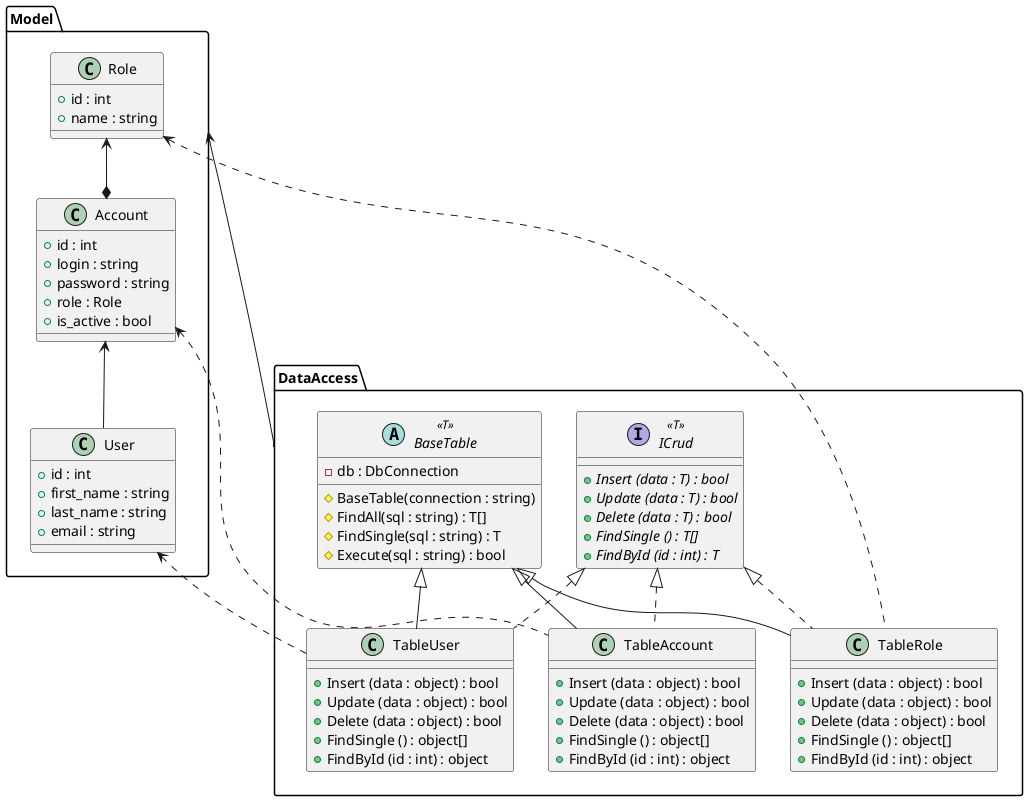 ﻿@startuml
'https://plantuml.com/class-diagram
package Model {
    class Role {
        + id : int
        + name : string
    }
    
    Role <--* Account
    class Account {
        + id : int
        + login : string
        + password : string
        + role : Role
        + is_active : bool
    }
    
    Account <-- User
    class User {
        + id : int
        + first_name : string
        + last_name : string
        + email : string
    }
}

Model <-- DataAccess
package DataAccess {
    interface ICrud<<T>> {
        + {abstract} Insert (data : T) : bool
        + {abstract} Update (data : T) : bool
        + {abstract} Delete (data : T) : bool
        + {abstract} FindSingle () : T[]
        + {abstract} FindById (id : int) : T
    }
    
    abstract class BaseTable<<T>> {
        - db : DbConnection
        # BaseTable(connection : string)
        # FindAll(sql : string) : T[]        
        # FindSingle(sql : string) : T        
        # Execute(sql : string) : bool        
    }
    
    Role <.. TableRole
    ICrud <|.. TableRole
    BaseTable <|-- TableRole
    class TableRole {
        + Insert (data : object) : bool
        + Update (data : object) : bool
        + Delete (data : object) : bool
        + FindSingle () : object[]
        + FindById (id : int) : object
    }
    
    Account <.. TableAccount
    ICrud <|.. TableAccount
    BaseTable <|-- TableAccount
    class TableAccount {
        + Insert (data : object) : bool
        + Update (data : object) : bool
        + Delete (data : object) : bool
        + FindSingle () : object[]
        + FindById (id : int) : object
    }
    
    User <.. TableUser
    ICrud <|.. TableUser
    BaseTable <|-- TableUser
    class TableUser {
        + Insert (data : object) : bool
        + Update (data : object) : bool
        + Delete (data : object) : bool
        + FindSingle () : object[]
        + FindById (id : int) : object
    }
}


@enduml